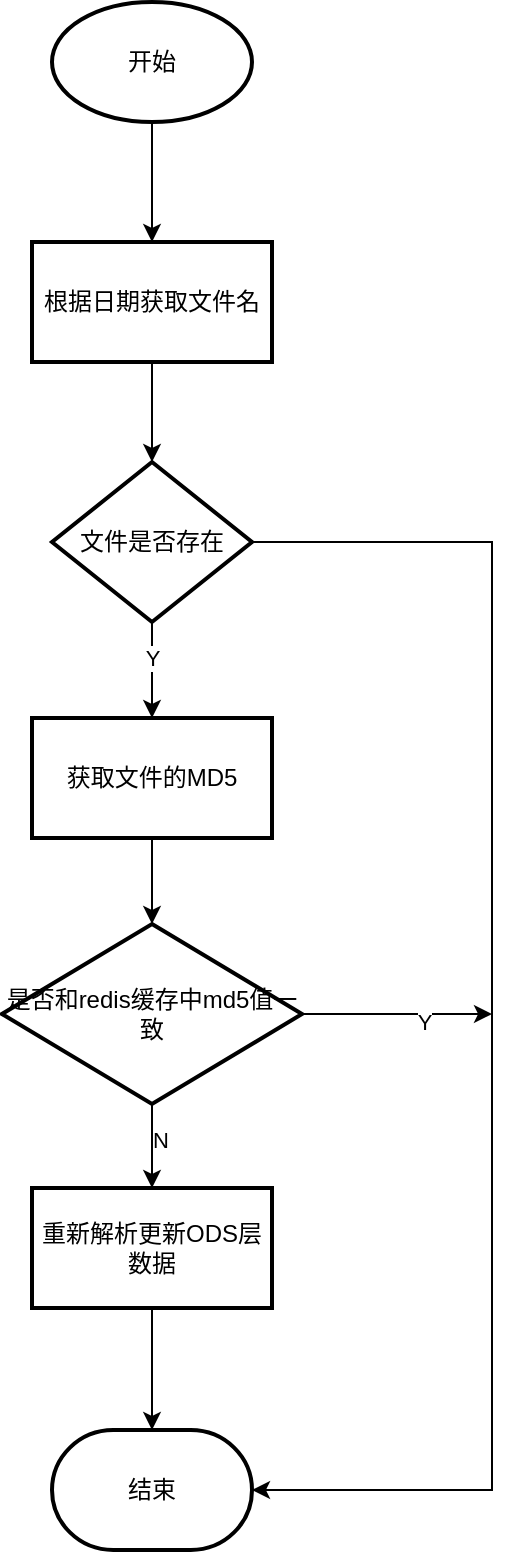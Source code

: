<mxfile version="27.2.0">
  <diagram id="C5RBs43oDa-KdzZeNtuy" name="Page-1">
    <mxGraphModel dx="1426" dy="785" grid="1" gridSize="10" guides="1" tooltips="1" connect="1" arrows="1" fold="1" page="1" pageScale="1" pageWidth="827" pageHeight="1169" math="0" shadow="0">
      <root>
        <mxCell id="WIyWlLk6GJQsqaUBKTNV-0" />
        <mxCell id="WIyWlLk6GJQsqaUBKTNV-1" parent="WIyWlLk6GJQsqaUBKTNV-0" />
        <mxCell id="HCR3xOsh-9Ly21BH5_7W-2" value="" style="edgeStyle=orthogonalEdgeStyle;rounded=0;orthogonalLoop=1;jettySize=auto;html=1;" edge="1" parent="WIyWlLk6GJQsqaUBKTNV-1" source="HCR3xOsh-9Ly21BH5_7W-0" target="HCR3xOsh-9Ly21BH5_7W-1">
          <mxGeometry relative="1" as="geometry" />
        </mxCell>
        <mxCell id="HCR3xOsh-9Ly21BH5_7W-0" value="开始" style="strokeWidth=2;html=1;shape=mxgraph.flowchart.start_1;whiteSpace=wrap;" vertex="1" parent="WIyWlLk6GJQsqaUBKTNV-1">
          <mxGeometry x="330" y="20" width="100" height="60" as="geometry" />
        </mxCell>
        <mxCell id="HCR3xOsh-9Ly21BH5_7W-4" value="" style="edgeStyle=orthogonalEdgeStyle;rounded=0;orthogonalLoop=1;jettySize=auto;html=1;" edge="1" parent="WIyWlLk6GJQsqaUBKTNV-1" source="HCR3xOsh-9Ly21BH5_7W-1" target="HCR3xOsh-9Ly21BH5_7W-3">
          <mxGeometry relative="1" as="geometry" />
        </mxCell>
        <mxCell id="HCR3xOsh-9Ly21BH5_7W-1" value="根据日期获取文件名" style="whiteSpace=wrap;html=1;strokeWidth=2;" vertex="1" parent="WIyWlLk6GJQsqaUBKTNV-1">
          <mxGeometry x="320" y="140" width="120" height="60" as="geometry" />
        </mxCell>
        <mxCell id="HCR3xOsh-9Ly21BH5_7W-6" value="" style="edgeStyle=orthogonalEdgeStyle;rounded=0;orthogonalLoop=1;jettySize=auto;html=1;" edge="1" parent="WIyWlLk6GJQsqaUBKTNV-1" source="HCR3xOsh-9Ly21BH5_7W-3" target="HCR3xOsh-9Ly21BH5_7W-5">
          <mxGeometry relative="1" as="geometry" />
        </mxCell>
        <mxCell id="HCR3xOsh-9Ly21BH5_7W-7" value="Y" style="edgeLabel;html=1;align=center;verticalAlign=middle;resizable=0;points=[];" vertex="1" connectable="0" parent="HCR3xOsh-9Ly21BH5_7W-6">
          <mxGeometry x="-0.254" relative="1" as="geometry">
            <mxPoint as="offset" />
          </mxGeometry>
        </mxCell>
        <mxCell id="HCR3xOsh-9Ly21BH5_7W-16" value="" style="edgeStyle=orthogonalEdgeStyle;rounded=0;orthogonalLoop=1;jettySize=auto;html=1;entryX=1;entryY=0.5;entryDx=0;entryDy=0;entryPerimeter=0;" edge="1" parent="WIyWlLk6GJQsqaUBKTNV-1" source="HCR3xOsh-9Ly21BH5_7W-3" target="HCR3xOsh-9Ly21BH5_7W-13">
          <mxGeometry relative="1" as="geometry">
            <mxPoint x="500" y="290" as="targetPoint" />
            <Array as="points">
              <mxPoint x="550" y="290" />
              <mxPoint x="550" y="764" />
            </Array>
          </mxGeometry>
        </mxCell>
        <mxCell id="HCR3xOsh-9Ly21BH5_7W-3" value="文件是否存在" style="rhombus;whiteSpace=wrap;html=1;strokeWidth=2;" vertex="1" parent="WIyWlLk6GJQsqaUBKTNV-1">
          <mxGeometry x="330" y="250" width="100" height="80" as="geometry" />
        </mxCell>
        <mxCell id="HCR3xOsh-9Ly21BH5_7W-9" value="" style="edgeStyle=orthogonalEdgeStyle;rounded=0;orthogonalLoop=1;jettySize=auto;html=1;" edge="1" parent="WIyWlLk6GJQsqaUBKTNV-1" source="HCR3xOsh-9Ly21BH5_7W-5" target="HCR3xOsh-9Ly21BH5_7W-8">
          <mxGeometry relative="1" as="geometry" />
        </mxCell>
        <mxCell id="HCR3xOsh-9Ly21BH5_7W-5" value="获取文件的MD5" style="whiteSpace=wrap;html=1;strokeWidth=2;" vertex="1" parent="WIyWlLk6GJQsqaUBKTNV-1">
          <mxGeometry x="320" y="378" width="120" height="60" as="geometry" />
        </mxCell>
        <mxCell id="HCR3xOsh-9Ly21BH5_7W-11" value="" style="edgeStyle=orthogonalEdgeStyle;rounded=0;orthogonalLoop=1;jettySize=auto;html=1;" edge="1" parent="WIyWlLk6GJQsqaUBKTNV-1" source="HCR3xOsh-9Ly21BH5_7W-8" target="HCR3xOsh-9Ly21BH5_7W-10">
          <mxGeometry relative="1" as="geometry" />
        </mxCell>
        <mxCell id="HCR3xOsh-9Ly21BH5_7W-12" value="N" style="edgeLabel;html=1;align=center;verticalAlign=middle;resizable=0;points=[];" vertex="1" connectable="0" parent="HCR3xOsh-9Ly21BH5_7W-11">
          <mxGeometry x="-0.133" y="4" relative="1" as="geometry">
            <mxPoint as="offset" />
          </mxGeometry>
        </mxCell>
        <mxCell id="HCR3xOsh-9Ly21BH5_7W-18" value="" style="edgeStyle=orthogonalEdgeStyle;rounded=0;orthogonalLoop=1;jettySize=auto;html=1;" edge="1" parent="WIyWlLk6GJQsqaUBKTNV-1" source="HCR3xOsh-9Ly21BH5_7W-8">
          <mxGeometry relative="1" as="geometry">
            <mxPoint x="550" y="526" as="targetPoint" />
          </mxGeometry>
        </mxCell>
        <mxCell id="HCR3xOsh-9Ly21BH5_7W-19" value="Y" style="edgeLabel;html=1;align=center;verticalAlign=middle;resizable=0;points=[];" vertex="1" connectable="0" parent="HCR3xOsh-9Ly21BH5_7W-18">
          <mxGeometry x="0.287" y="-3" relative="1" as="geometry">
            <mxPoint as="offset" />
          </mxGeometry>
        </mxCell>
        <mxCell id="HCR3xOsh-9Ly21BH5_7W-8" value="是否和redis缓存中md5值一致" style="rhombus;whiteSpace=wrap;html=1;strokeWidth=2;" vertex="1" parent="WIyWlLk6GJQsqaUBKTNV-1">
          <mxGeometry x="305" y="481" width="150" height="90" as="geometry" />
        </mxCell>
        <mxCell id="HCR3xOsh-9Ly21BH5_7W-14" value="" style="edgeStyle=orthogonalEdgeStyle;rounded=0;orthogonalLoop=1;jettySize=auto;html=1;" edge="1" parent="WIyWlLk6GJQsqaUBKTNV-1" source="HCR3xOsh-9Ly21BH5_7W-10" target="HCR3xOsh-9Ly21BH5_7W-13">
          <mxGeometry relative="1" as="geometry" />
        </mxCell>
        <mxCell id="HCR3xOsh-9Ly21BH5_7W-10" value="重新解析更新ODS层数据" style="whiteSpace=wrap;html=1;strokeWidth=2;" vertex="1" parent="WIyWlLk6GJQsqaUBKTNV-1">
          <mxGeometry x="320" y="613" width="120" height="60" as="geometry" />
        </mxCell>
        <mxCell id="HCR3xOsh-9Ly21BH5_7W-13" value="结束" style="strokeWidth=2;html=1;shape=mxgraph.flowchart.terminator;whiteSpace=wrap;" vertex="1" parent="WIyWlLk6GJQsqaUBKTNV-1">
          <mxGeometry x="330" y="734" width="100" height="60" as="geometry" />
        </mxCell>
      </root>
    </mxGraphModel>
  </diagram>
</mxfile>
